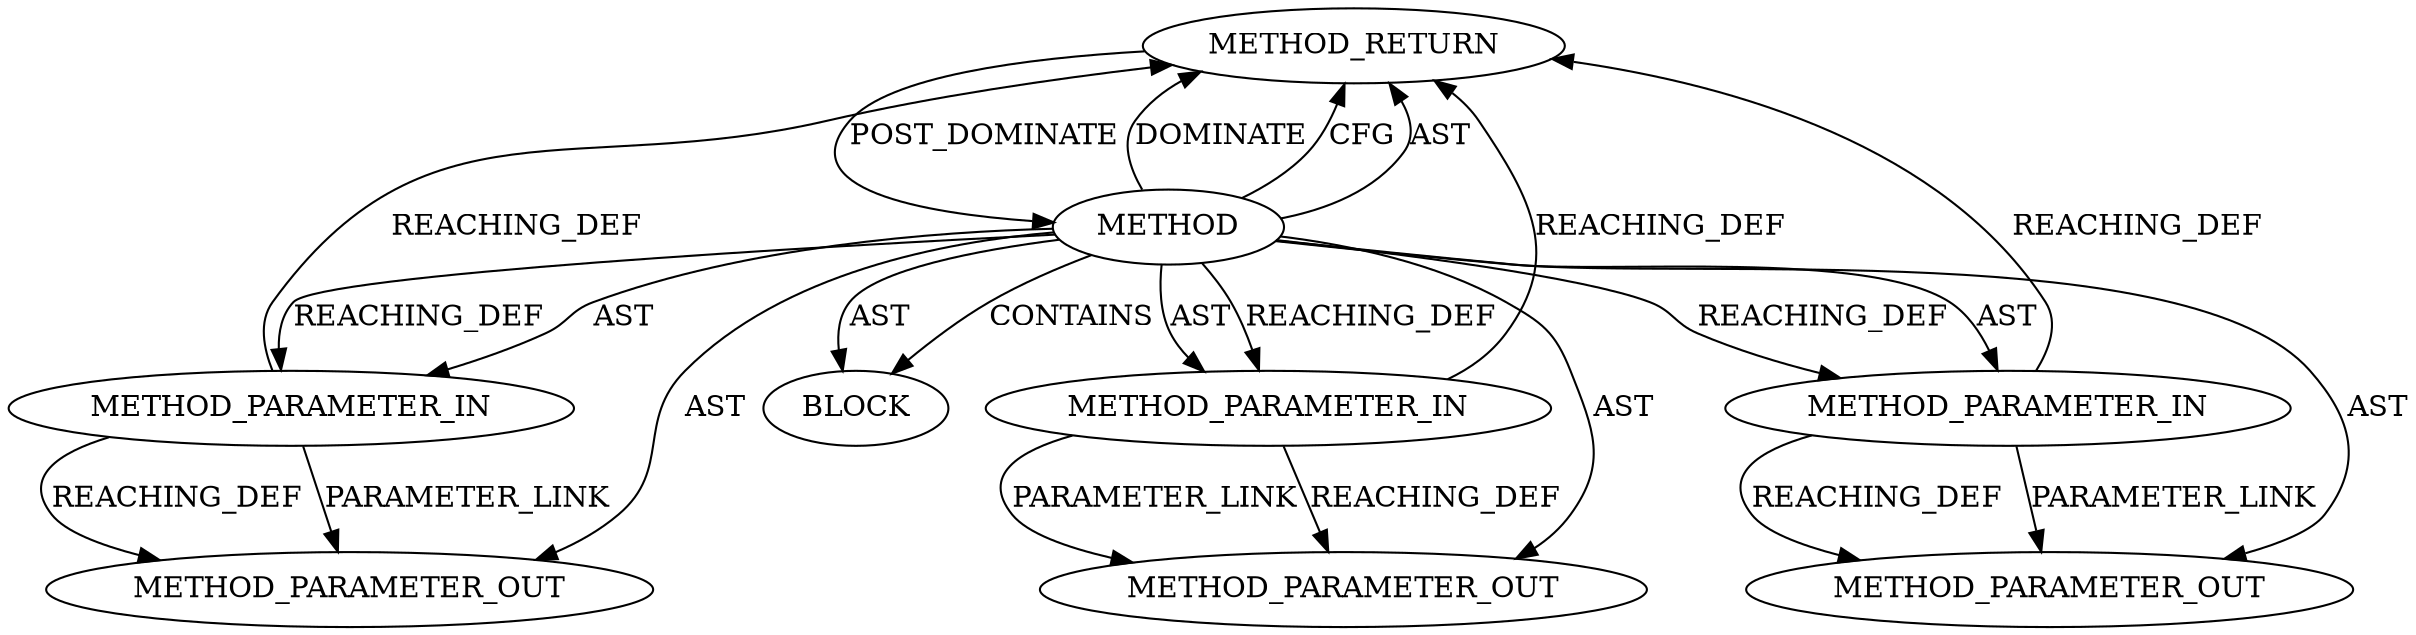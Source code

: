 digraph {
  20629 [label=METHOD_RETURN ORDER=2 CODE="RET" TYPE_FULL_NAME="ANY" EVALUATION_STRATEGY="BY_VALUE"]
  22257 [label=METHOD_PARAMETER_OUT ORDER=2 CODE="p2" IS_VARIADIC=false TYPE_FULL_NAME="ANY" EVALUATION_STRATEGY="BY_VALUE" INDEX=2 NAME="p2"]
  20628 [label=BLOCK ORDER=1 ARGUMENT_INDEX=1 CODE="<empty>" TYPE_FULL_NAME="ANY"]
  20626 [label=METHOD_PARAMETER_IN ORDER=2 CODE="p2" IS_VARIADIC=false TYPE_FULL_NAME="ANY" EVALUATION_STRATEGY="BY_VALUE" INDEX=2 NAME="p2"]
  20627 [label=METHOD_PARAMETER_IN ORDER=3 CODE="p3" IS_VARIADIC=false TYPE_FULL_NAME="ANY" EVALUATION_STRATEGY="BY_VALUE" INDEX=3 NAME="p3"]
  20625 [label=METHOD_PARAMETER_IN ORDER=1 CODE="p1" IS_VARIADIC=false TYPE_FULL_NAME="ANY" EVALUATION_STRATEGY="BY_VALUE" INDEX=1 NAME="p1"]
  22258 [label=METHOD_PARAMETER_OUT ORDER=3 CODE="p3" IS_VARIADIC=false TYPE_FULL_NAME="ANY" EVALUATION_STRATEGY="BY_VALUE" INDEX=3 NAME="p3"]
  20624 [label=METHOD AST_PARENT_TYPE="NAMESPACE_BLOCK" AST_PARENT_FULL_NAME="<global>" ORDER=0 CODE="<empty>" FULL_NAME="memset" IS_EXTERNAL=true FILENAME="<empty>" SIGNATURE="" NAME="memset"]
  22256 [label=METHOD_PARAMETER_OUT ORDER=1 CODE="p1" IS_VARIADIC=false TYPE_FULL_NAME="ANY" EVALUATION_STRATEGY="BY_VALUE" INDEX=1 NAME="p1"]
  20624 -> 20629 [label=DOMINATE ]
  20624 -> 20628 [label=AST ]
  20624 -> 20625 [label=REACHING_DEF VARIABLE=""]
  20624 -> 20627 [label=AST ]
  20624 -> 22258 [label=AST ]
  20624 -> 20627 [label=REACHING_DEF VARIABLE=""]
  20625 -> 20629 [label=REACHING_DEF VARIABLE="p1"]
  20624 -> 20625 [label=AST ]
  20629 -> 20624 [label=POST_DOMINATE ]
  20627 -> 22258 [label=PARAMETER_LINK ]
  20627 -> 22258 [label=REACHING_DEF VARIABLE="p3"]
  20625 -> 22256 [label=REACHING_DEF VARIABLE="p1"]
  20624 -> 20626 [label=REACHING_DEF VARIABLE=""]
  20627 -> 20629 [label=REACHING_DEF VARIABLE="p3"]
  20624 -> 20628 [label=CONTAINS ]
  20625 -> 22256 [label=PARAMETER_LINK ]
  20624 -> 22257 [label=AST ]
  20626 -> 20629 [label=REACHING_DEF VARIABLE="p2"]
  20626 -> 22257 [label=REACHING_DEF VARIABLE="p2"]
  20624 -> 20629 [label=CFG ]
  20624 -> 22256 [label=AST ]
  20624 -> 20629 [label=AST ]
  20626 -> 22257 [label=PARAMETER_LINK ]
  20624 -> 20626 [label=AST ]
}
